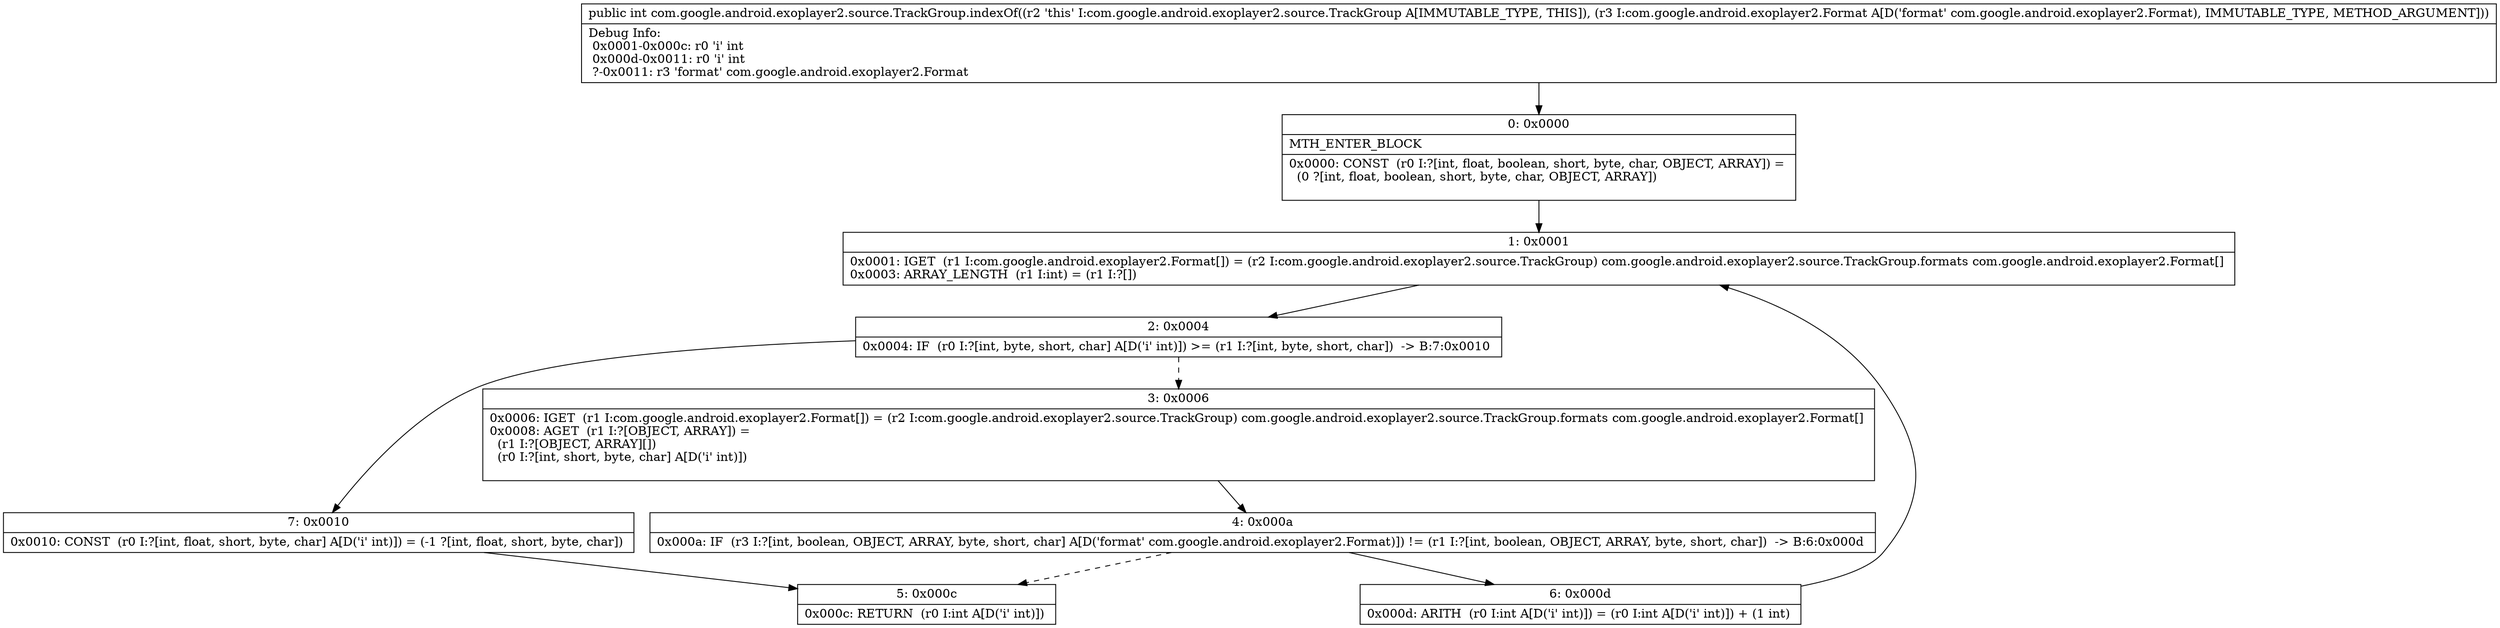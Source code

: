 digraph "CFG forcom.google.android.exoplayer2.source.TrackGroup.indexOf(Lcom\/google\/android\/exoplayer2\/Format;)I" {
Node_0 [shape=record,label="{0\:\ 0x0000|MTH_ENTER_BLOCK\l|0x0000: CONST  (r0 I:?[int, float, boolean, short, byte, char, OBJECT, ARRAY]) = \l  (0 ?[int, float, boolean, short, byte, char, OBJECT, ARRAY])\l \l}"];
Node_1 [shape=record,label="{1\:\ 0x0001|0x0001: IGET  (r1 I:com.google.android.exoplayer2.Format[]) = (r2 I:com.google.android.exoplayer2.source.TrackGroup) com.google.android.exoplayer2.source.TrackGroup.formats com.google.android.exoplayer2.Format[] \l0x0003: ARRAY_LENGTH  (r1 I:int) = (r1 I:?[]) \l}"];
Node_2 [shape=record,label="{2\:\ 0x0004|0x0004: IF  (r0 I:?[int, byte, short, char] A[D('i' int)]) \>= (r1 I:?[int, byte, short, char])  \-\> B:7:0x0010 \l}"];
Node_3 [shape=record,label="{3\:\ 0x0006|0x0006: IGET  (r1 I:com.google.android.exoplayer2.Format[]) = (r2 I:com.google.android.exoplayer2.source.TrackGroup) com.google.android.exoplayer2.source.TrackGroup.formats com.google.android.exoplayer2.Format[] \l0x0008: AGET  (r1 I:?[OBJECT, ARRAY]) = \l  (r1 I:?[OBJECT, ARRAY][])\l  (r0 I:?[int, short, byte, char] A[D('i' int)])\l \l}"];
Node_4 [shape=record,label="{4\:\ 0x000a|0x000a: IF  (r3 I:?[int, boolean, OBJECT, ARRAY, byte, short, char] A[D('format' com.google.android.exoplayer2.Format)]) != (r1 I:?[int, boolean, OBJECT, ARRAY, byte, short, char])  \-\> B:6:0x000d \l}"];
Node_5 [shape=record,label="{5\:\ 0x000c|0x000c: RETURN  (r0 I:int A[D('i' int)]) \l}"];
Node_6 [shape=record,label="{6\:\ 0x000d|0x000d: ARITH  (r0 I:int A[D('i' int)]) = (r0 I:int A[D('i' int)]) + (1 int) \l}"];
Node_7 [shape=record,label="{7\:\ 0x0010|0x0010: CONST  (r0 I:?[int, float, short, byte, char] A[D('i' int)]) = (\-1 ?[int, float, short, byte, char]) \l}"];
MethodNode[shape=record,label="{public int com.google.android.exoplayer2.source.TrackGroup.indexOf((r2 'this' I:com.google.android.exoplayer2.source.TrackGroup A[IMMUTABLE_TYPE, THIS]), (r3 I:com.google.android.exoplayer2.Format A[D('format' com.google.android.exoplayer2.Format), IMMUTABLE_TYPE, METHOD_ARGUMENT]))  | Debug Info:\l  0x0001\-0x000c: r0 'i' int\l  0x000d\-0x0011: r0 'i' int\l  ?\-0x0011: r3 'format' com.google.android.exoplayer2.Format\l}"];
MethodNode -> Node_0;
Node_0 -> Node_1;
Node_1 -> Node_2;
Node_2 -> Node_3[style=dashed];
Node_2 -> Node_7;
Node_3 -> Node_4;
Node_4 -> Node_5[style=dashed];
Node_4 -> Node_6;
Node_6 -> Node_1;
Node_7 -> Node_5;
}

